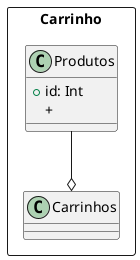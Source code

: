 @startuml carrinho
package Carrinho <<rectangle>> {

  ' Classes
  class Produtos {
    + id: Int
    +
  }

  class Carrinhos {

  }

  ' Relacionamentos
  Produtos --o Carrinhos

}
@enduml